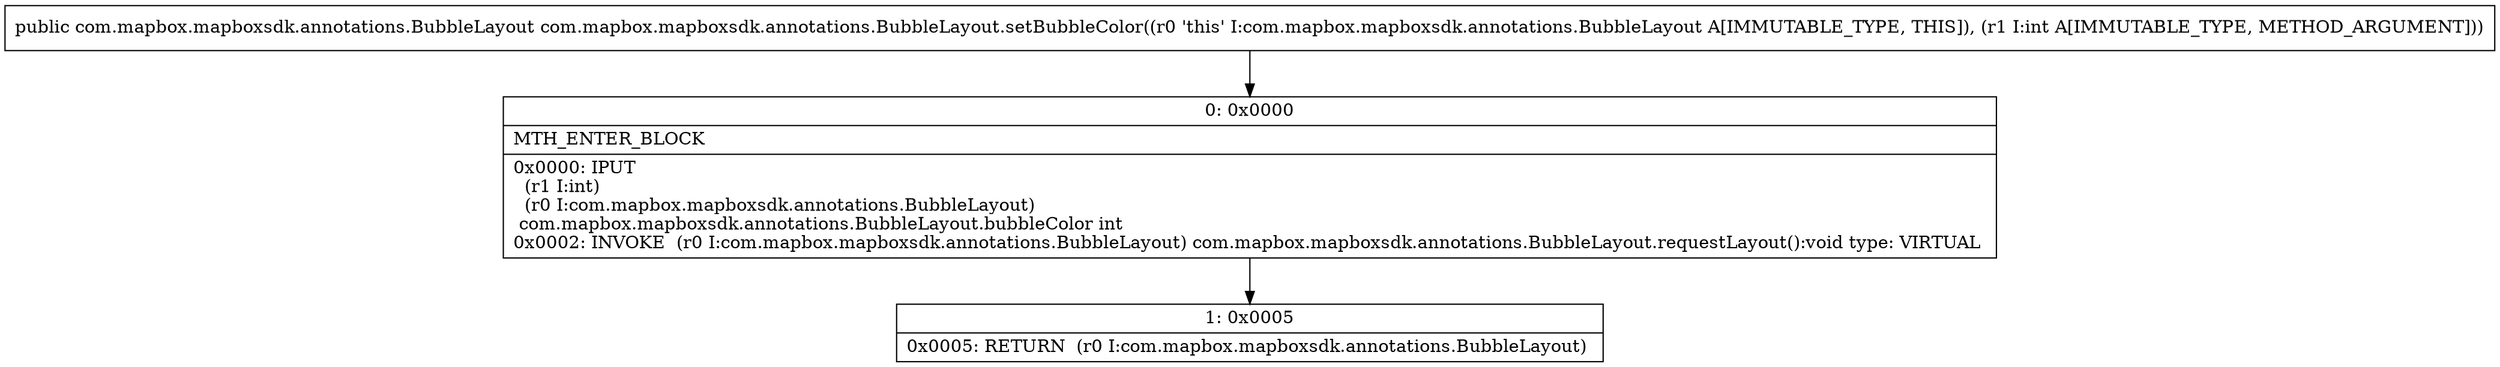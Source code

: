digraph "CFG forcom.mapbox.mapboxsdk.annotations.BubbleLayout.setBubbleColor(I)Lcom\/mapbox\/mapboxsdk\/annotations\/BubbleLayout;" {
Node_0 [shape=record,label="{0\:\ 0x0000|MTH_ENTER_BLOCK\l|0x0000: IPUT  \l  (r1 I:int)\l  (r0 I:com.mapbox.mapboxsdk.annotations.BubbleLayout)\l com.mapbox.mapboxsdk.annotations.BubbleLayout.bubbleColor int \l0x0002: INVOKE  (r0 I:com.mapbox.mapboxsdk.annotations.BubbleLayout) com.mapbox.mapboxsdk.annotations.BubbleLayout.requestLayout():void type: VIRTUAL \l}"];
Node_1 [shape=record,label="{1\:\ 0x0005|0x0005: RETURN  (r0 I:com.mapbox.mapboxsdk.annotations.BubbleLayout) \l}"];
MethodNode[shape=record,label="{public com.mapbox.mapboxsdk.annotations.BubbleLayout com.mapbox.mapboxsdk.annotations.BubbleLayout.setBubbleColor((r0 'this' I:com.mapbox.mapboxsdk.annotations.BubbleLayout A[IMMUTABLE_TYPE, THIS]), (r1 I:int A[IMMUTABLE_TYPE, METHOD_ARGUMENT])) }"];
MethodNode -> Node_0;
Node_0 -> Node_1;
}

